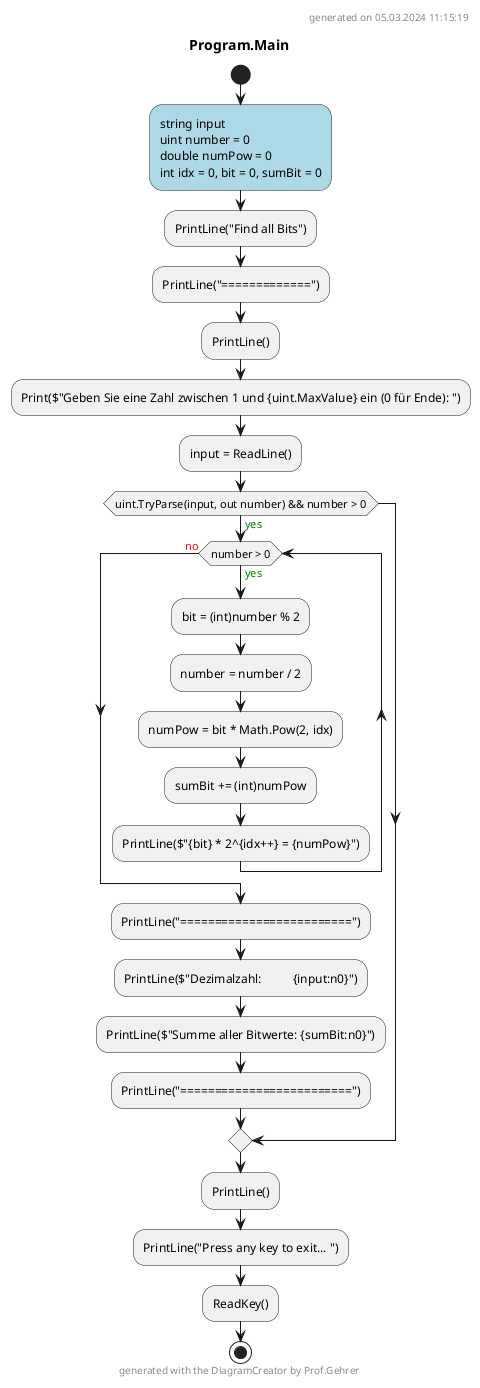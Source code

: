 @startuml Program.Main
header
generated on 05.03.2024 11:15:19
end header
title Program.Main
start
#LightBlue:string input
uint number = 0
double numPow = 0
int idx = 0, bit = 0, sumBit = 0;
:PrintLine("Find all Bits");
:PrintLine("=============");
:PrintLine();
:Print($"Geben Sie eine Zahl zwischen 1 und {uint.MaxValue} ein (0 für Ende): ");
:input = ReadLine();
if (uint.TryParse(input, out number) && number > 0) then (<color:green>yes)
    while (number > 0) is (<color:green>yes)
        :bit = (int)number % 2;
        :number = number / 2;
        :numPow = bit * Math.Pow(2, idx);
        :sumBit += (int)numPow;
        :PrintLine($"{bit} * 2^{idx++} = {numPow}");
    endwhile (<color:red>no)
    :PrintLine("=========================");
    :PrintLine($"Dezimalzahl:          {input:n0}");
    :PrintLine($"Summe aller Bitwerte: {sumBit:n0}");
    :PrintLine("=========================");
endif
:PrintLine();
:PrintLine("Press any key to exit... ");
:ReadKey();
footer
generated with the DiagramCreator by Prof.Gehrer
end footer
stop
@enduml
